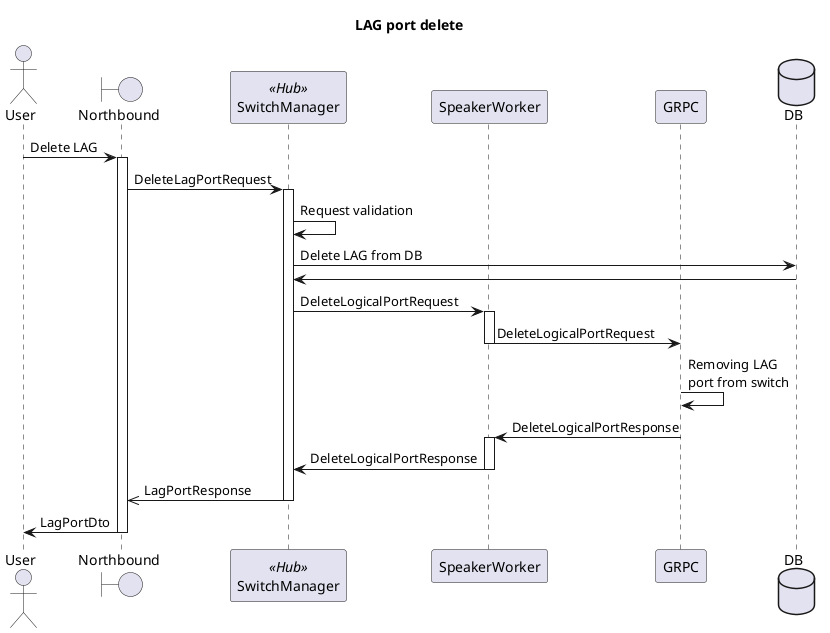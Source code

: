 @startuml
title LAG port delete

actor User
boundary Northbound as NB
participant SwitchManager << Hub >>
participant SpeakerWorker
participant GRPC
database DB

User -> NB : Delete LAG

activate NB
NB -> SwitchManager : DeleteLagPortRequest
activate SwitchManager
SwitchManager -> SwitchManager : Request validation
SwitchManager -> DB : Delete LAG from DB
DB -> SwitchManager
SwitchManager -> SpeakerWorker : DeleteLogicalPortRequest
activate SpeakerWorker
SpeakerWorker -> GRPC : DeleteLogicalPortRequest
deactivate SpeakerWorker
GRPC -> GRPC : Removing LAG\nport from switch
GRPC -> SpeakerWorker : DeleteLogicalPortResponse
activate SpeakerWorker
SpeakerWorker -> SwitchManager : DeleteLogicalPortResponse
deactivate SpeakerWorker
SwitchManager ->> NB: LagPortResponse
deactivate SwitchManager
NB -> User: LagPortDto
deactivate NB

@enduml

